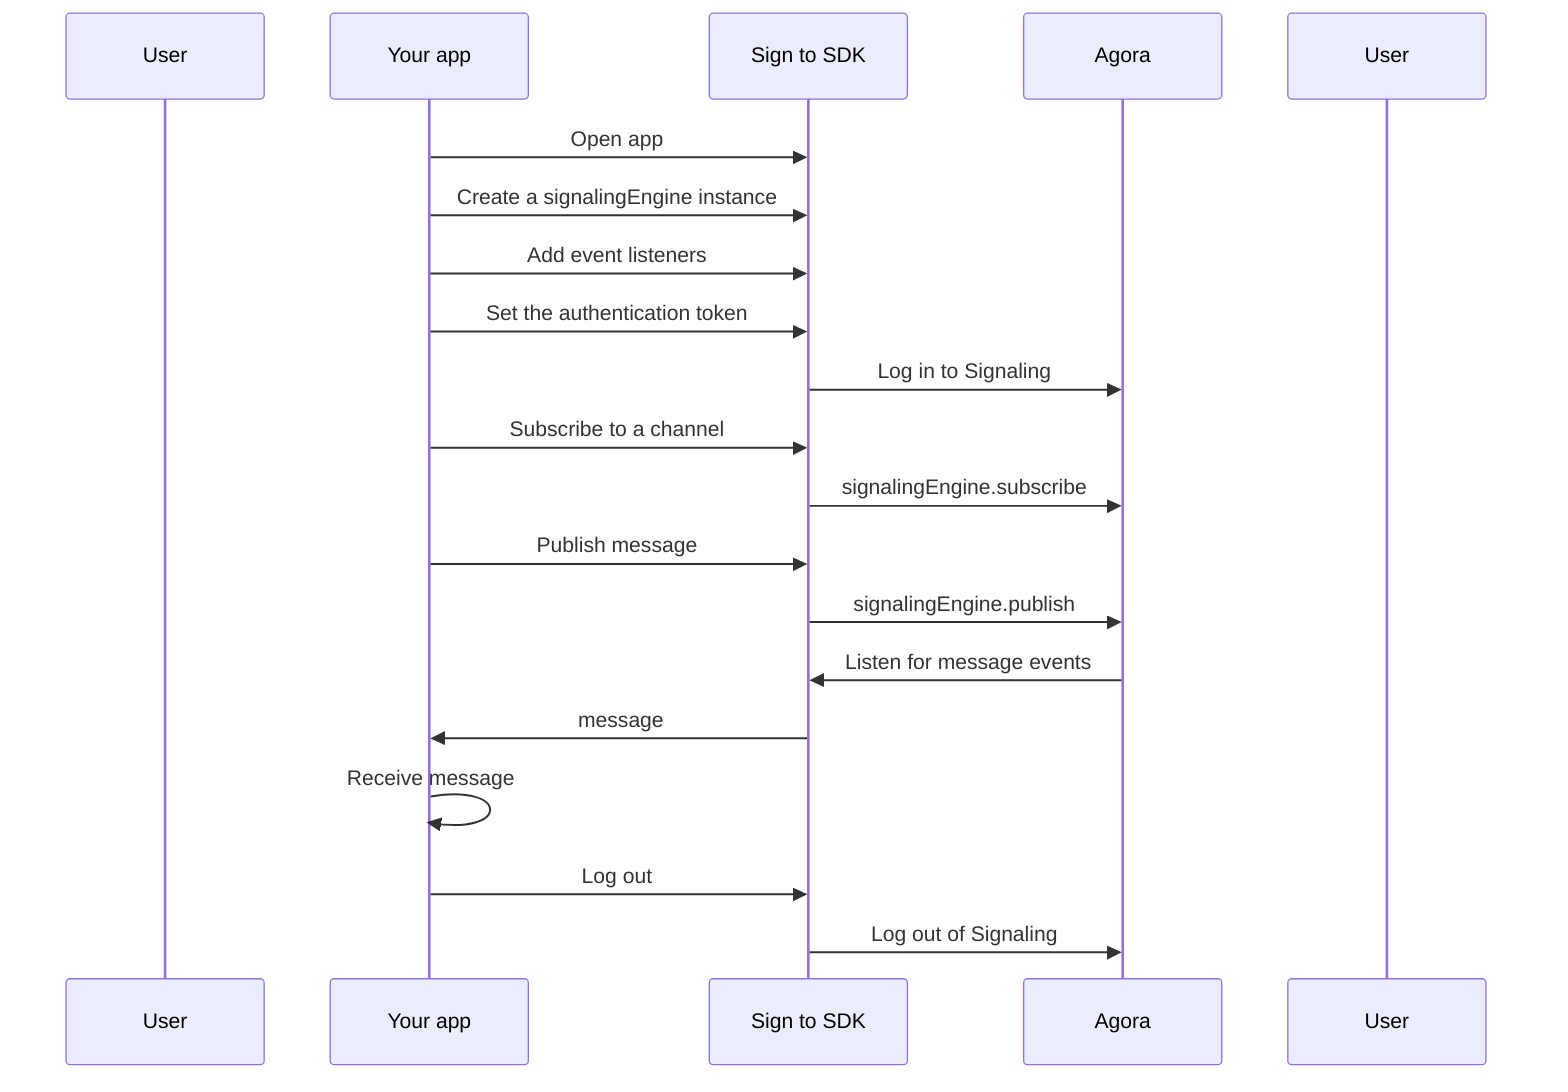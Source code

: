 sequenceDiagram
    participant User1 as User
    participant App as Your app
    participant SDK as Sign to SDK
    participant Agora as Agora
    participant User2 as User

    App->>SDK: Open app
    App->>SDK: Create a signalingEngine instance
    App->>SDK: Add event listeners
    App->>SDK: Set the authentication token
    SDK->>Agora: Log in to Signaling
    App->>SDK: Subscribe to a channel
    SDK->>Agora: signalingEngine.subscribe
    App->>SDK: Publish message
    SDK->>Agora: signalingEngine.publish
    Agora->>SDK: Listen for message events
    SDK->>App: message
    App->>App: Receive message
    App->>SDK: Log out
    SDK->>Agora: Log out of Signaling